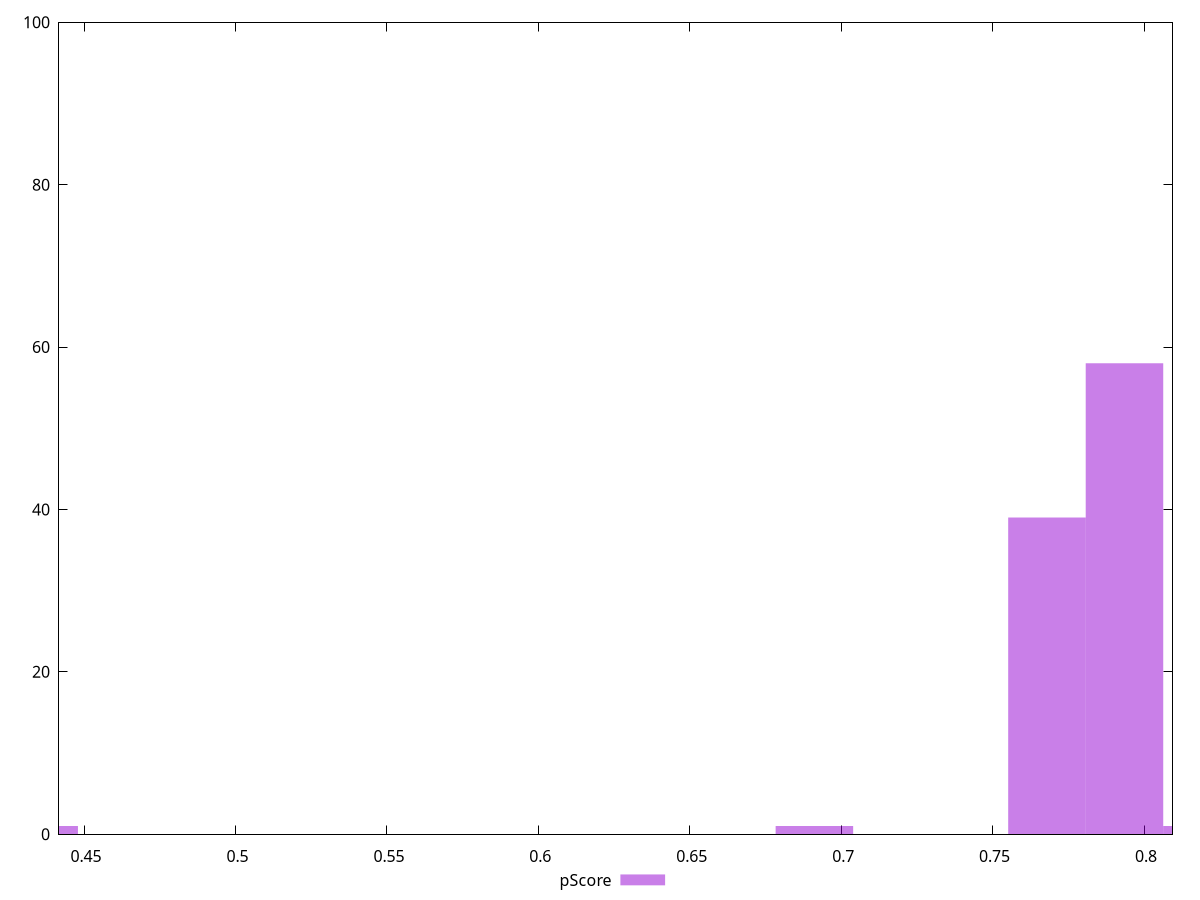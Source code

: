 reset

$pScore <<EOF
0.4351693156586428 1
0.7935440462010545 58
0.7679458511623107 39
0.8191422412397982 1
0.6911512660460797 1
EOF

set key outside below
set boxwidth 0.025598195038743693
set xrange [0.441710556421136:0.809402636060828]
set yrange [0:100]
set trange [0:100]
set style fill transparent solid 0.5 noborder
set terminal svg size 640, 490 enhanced background rgb 'white'
set output "reports/report_00031_2021-02-24T23-18-18.084Z/total-blocking-time/samples/astro/pScore/histogram.svg"

plot $pScore title "pScore" with boxes

reset

